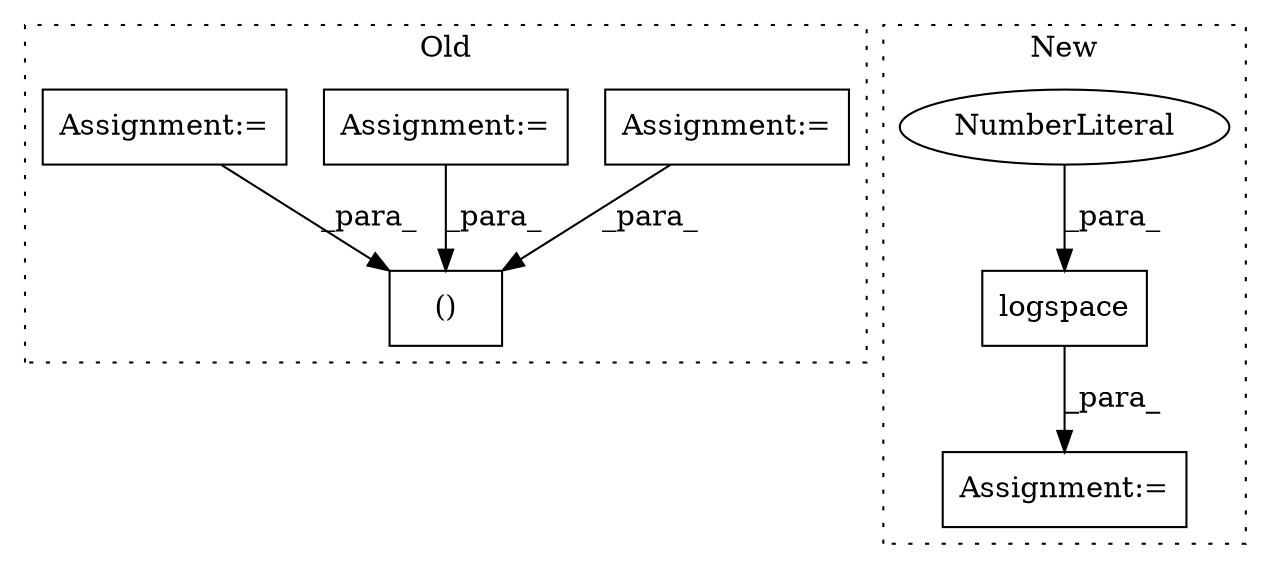 digraph G {
subgraph cluster0 {
1 [label="()" a="106" s="765" l="65" shape="box"];
4 [label="Assignment:=" a="7" s="341" l="7" shape="box"];
5 [label="Assignment:=" a="7" s="235" l="6" shape="box"];
7 [label="Assignment:=" a="7" s="275" l="7" shape="box"];
label = "Old";
style="dotted";
}
subgraph cluster1 {
2 [label="logspace" a="32" s="668,686" l="9,1" shape="box"];
3 [label="NumberLiteral" a="34" s="683" l="3" shape="ellipse"];
6 [label="Assignment:=" a="7" s="661" l="1" shape="box"];
label = "New";
style="dotted";
}
2 -> 6 [label="_para_"];
3 -> 2 [label="_para_"];
4 -> 1 [label="_para_"];
5 -> 1 [label="_para_"];
7 -> 1 [label="_para_"];
}